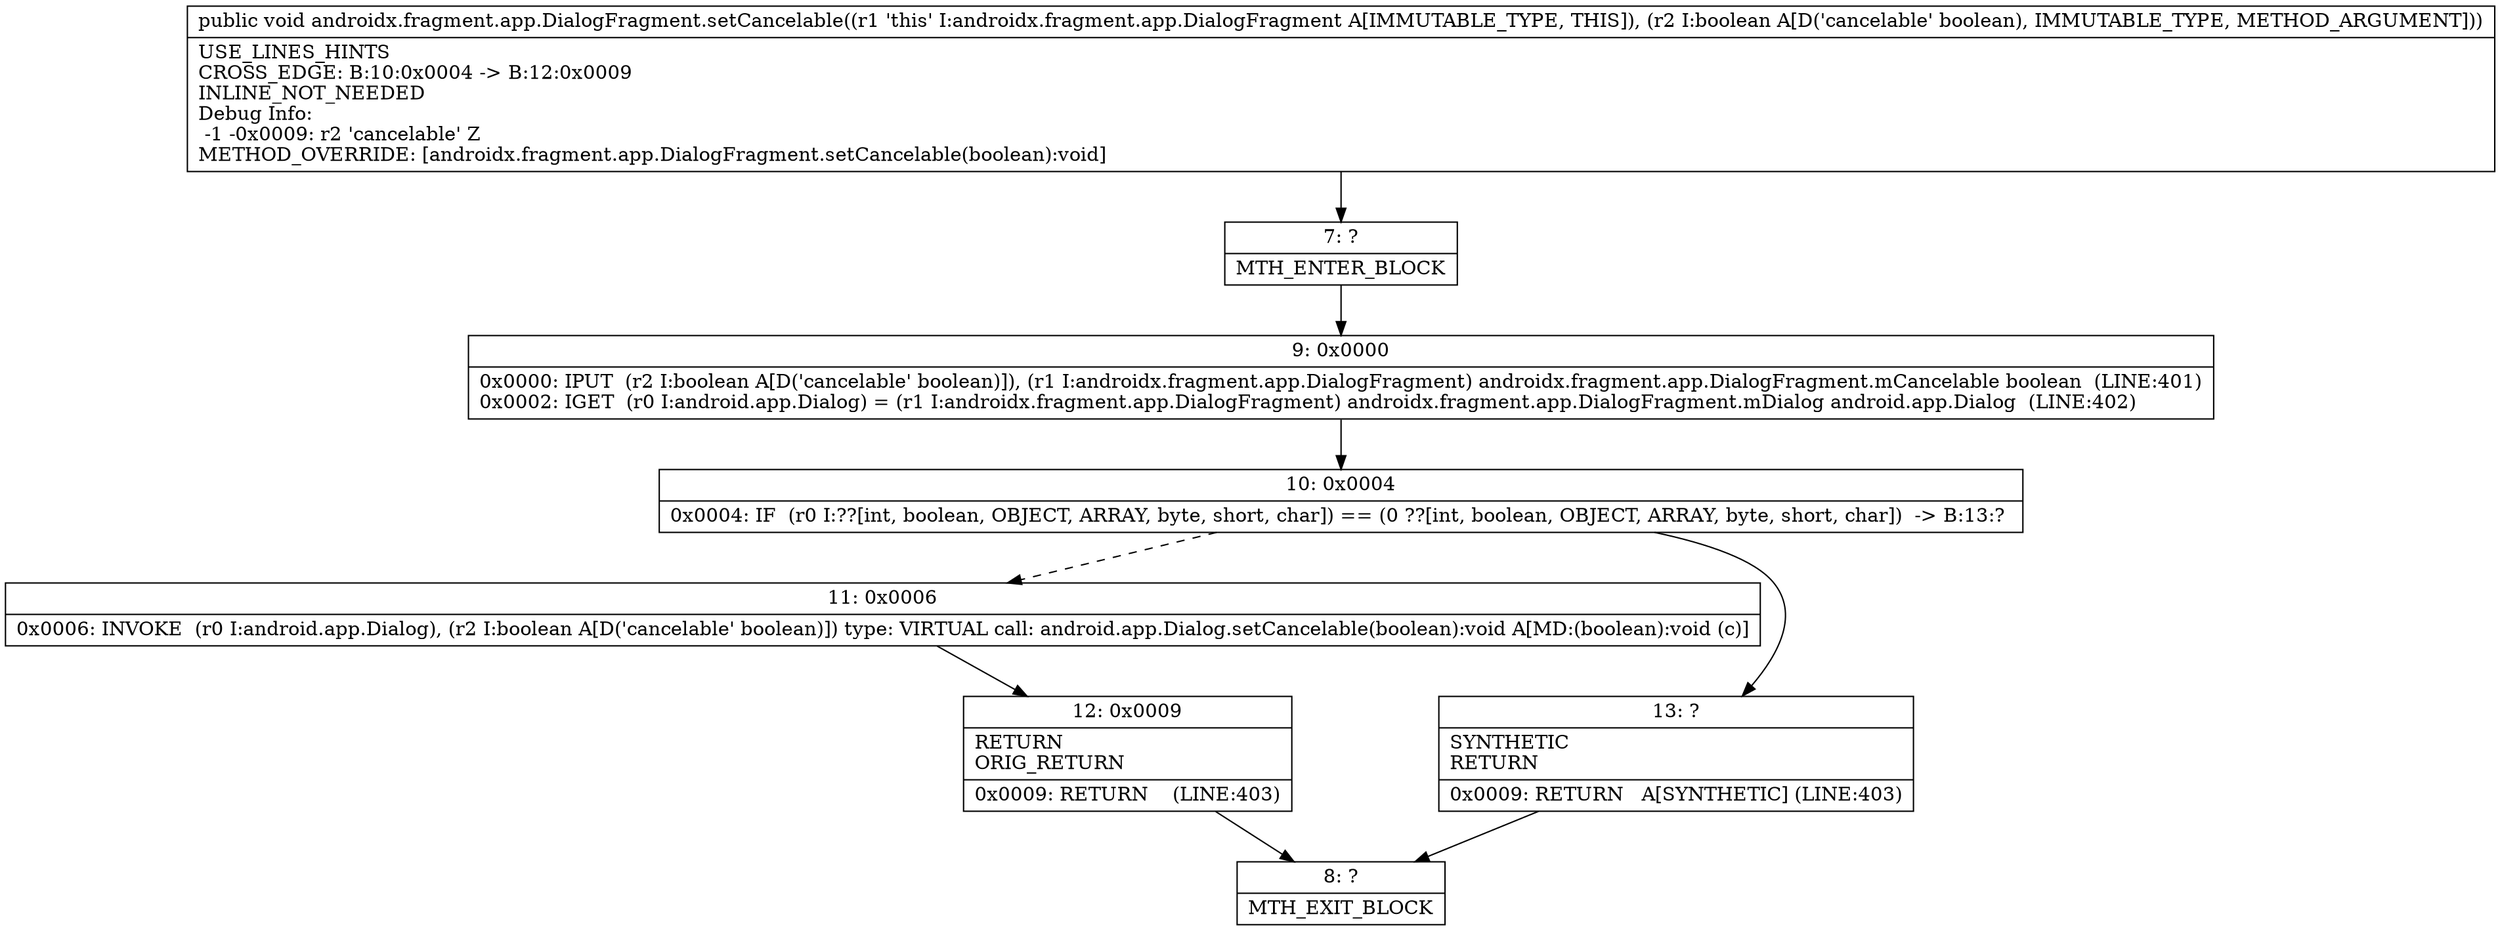 digraph "CFG forandroidx.fragment.app.DialogFragment.setCancelable(Z)V" {
Node_7 [shape=record,label="{7\:\ ?|MTH_ENTER_BLOCK\l}"];
Node_9 [shape=record,label="{9\:\ 0x0000|0x0000: IPUT  (r2 I:boolean A[D('cancelable' boolean)]), (r1 I:androidx.fragment.app.DialogFragment) androidx.fragment.app.DialogFragment.mCancelable boolean  (LINE:401)\l0x0002: IGET  (r0 I:android.app.Dialog) = (r1 I:androidx.fragment.app.DialogFragment) androidx.fragment.app.DialogFragment.mDialog android.app.Dialog  (LINE:402)\l}"];
Node_10 [shape=record,label="{10\:\ 0x0004|0x0004: IF  (r0 I:??[int, boolean, OBJECT, ARRAY, byte, short, char]) == (0 ??[int, boolean, OBJECT, ARRAY, byte, short, char])  \-\> B:13:? \l}"];
Node_11 [shape=record,label="{11\:\ 0x0006|0x0006: INVOKE  (r0 I:android.app.Dialog), (r2 I:boolean A[D('cancelable' boolean)]) type: VIRTUAL call: android.app.Dialog.setCancelable(boolean):void A[MD:(boolean):void (c)]\l}"];
Node_12 [shape=record,label="{12\:\ 0x0009|RETURN\lORIG_RETURN\l|0x0009: RETURN    (LINE:403)\l}"];
Node_8 [shape=record,label="{8\:\ ?|MTH_EXIT_BLOCK\l}"];
Node_13 [shape=record,label="{13\:\ ?|SYNTHETIC\lRETURN\l|0x0009: RETURN   A[SYNTHETIC] (LINE:403)\l}"];
MethodNode[shape=record,label="{public void androidx.fragment.app.DialogFragment.setCancelable((r1 'this' I:androidx.fragment.app.DialogFragment A[IMMUTABLE_TYPE, THIS]), (r2 I:boolean A[D('cancelable' boolean), IMMUTABLE_TYPE, METHOD_ARGUMENT]))  | USE_LINES_HINTS\lCROSS_EDGE: B:10:0x0004 \-\> B:12:0x0009\lINLINE_NOT_NEEDED\lDebug Info:\l  \-1 \-0x0009: r2 'cancelable' Z\lMETHOD_OVERRIDE: [androidx.fragment.app.DialogFragment.setCancelable(boolean):void]\l}"];
MethodNode -> Node_7;Node_7 -> Node_9;
Node_9 -> Node_10;
Node_10 -> Node_11[style=dashed];
Node_10 -> Node_13;
Node_11 -> Node_12;
Node_12 -> Node_8;
Node_13 -> Node_8;
}

